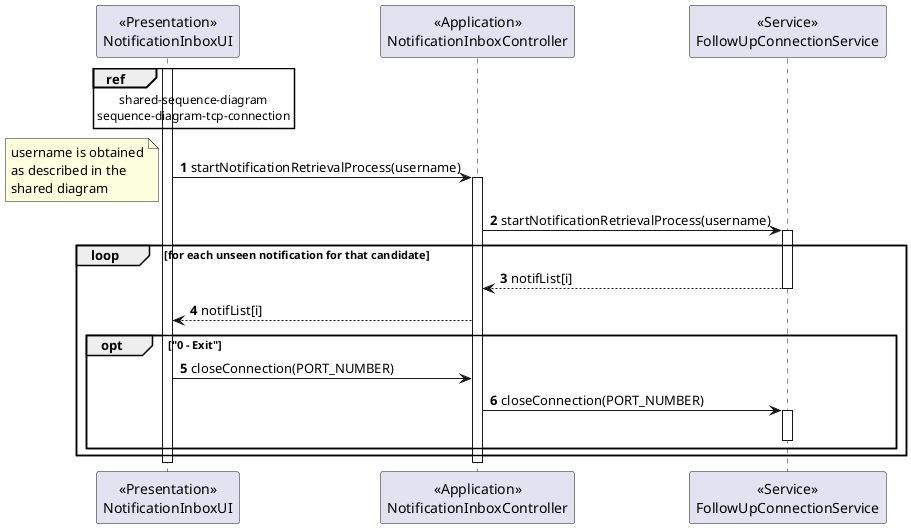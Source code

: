 @startuml
'https://plantuml.com/sequence-diagram

autonumber
participant "<<Presentation>>\nNotificationInboxUI" as UI
participant "<<Application>>\nNotificationInboxController" as CTRL
participant "<<Service>>\nFollowUpConnectionService" as SER

activate UI

    ref over UI
    shared-sequence-diagram
    sequence-diagram-tcp-connection
    end ref

    UI -> CTRL : startNotificationRetrievalProcess(username)

    note bottom
    username is obtained
    as described in the
    shared diagram
    end note

    activate CTRL

        CTRL -> SER : startNotificationRetrievalProcess(username)

        activate SER

        loop for each unseen notification for that candidate

            SER --> CTRL : notifList[i]

        deactivate SER

        CTRL --> UI : notifList[i]

        opt "0 - Exit"

        UI -> CTRL : closeConnection(PORT_NUMBER)

        CTRL -> SER : closeConnection(PORT_NUMBER)

        activate SER

        deactivate SER

        end

        end

    deactivate CTRL

deactivate UI

@enduml